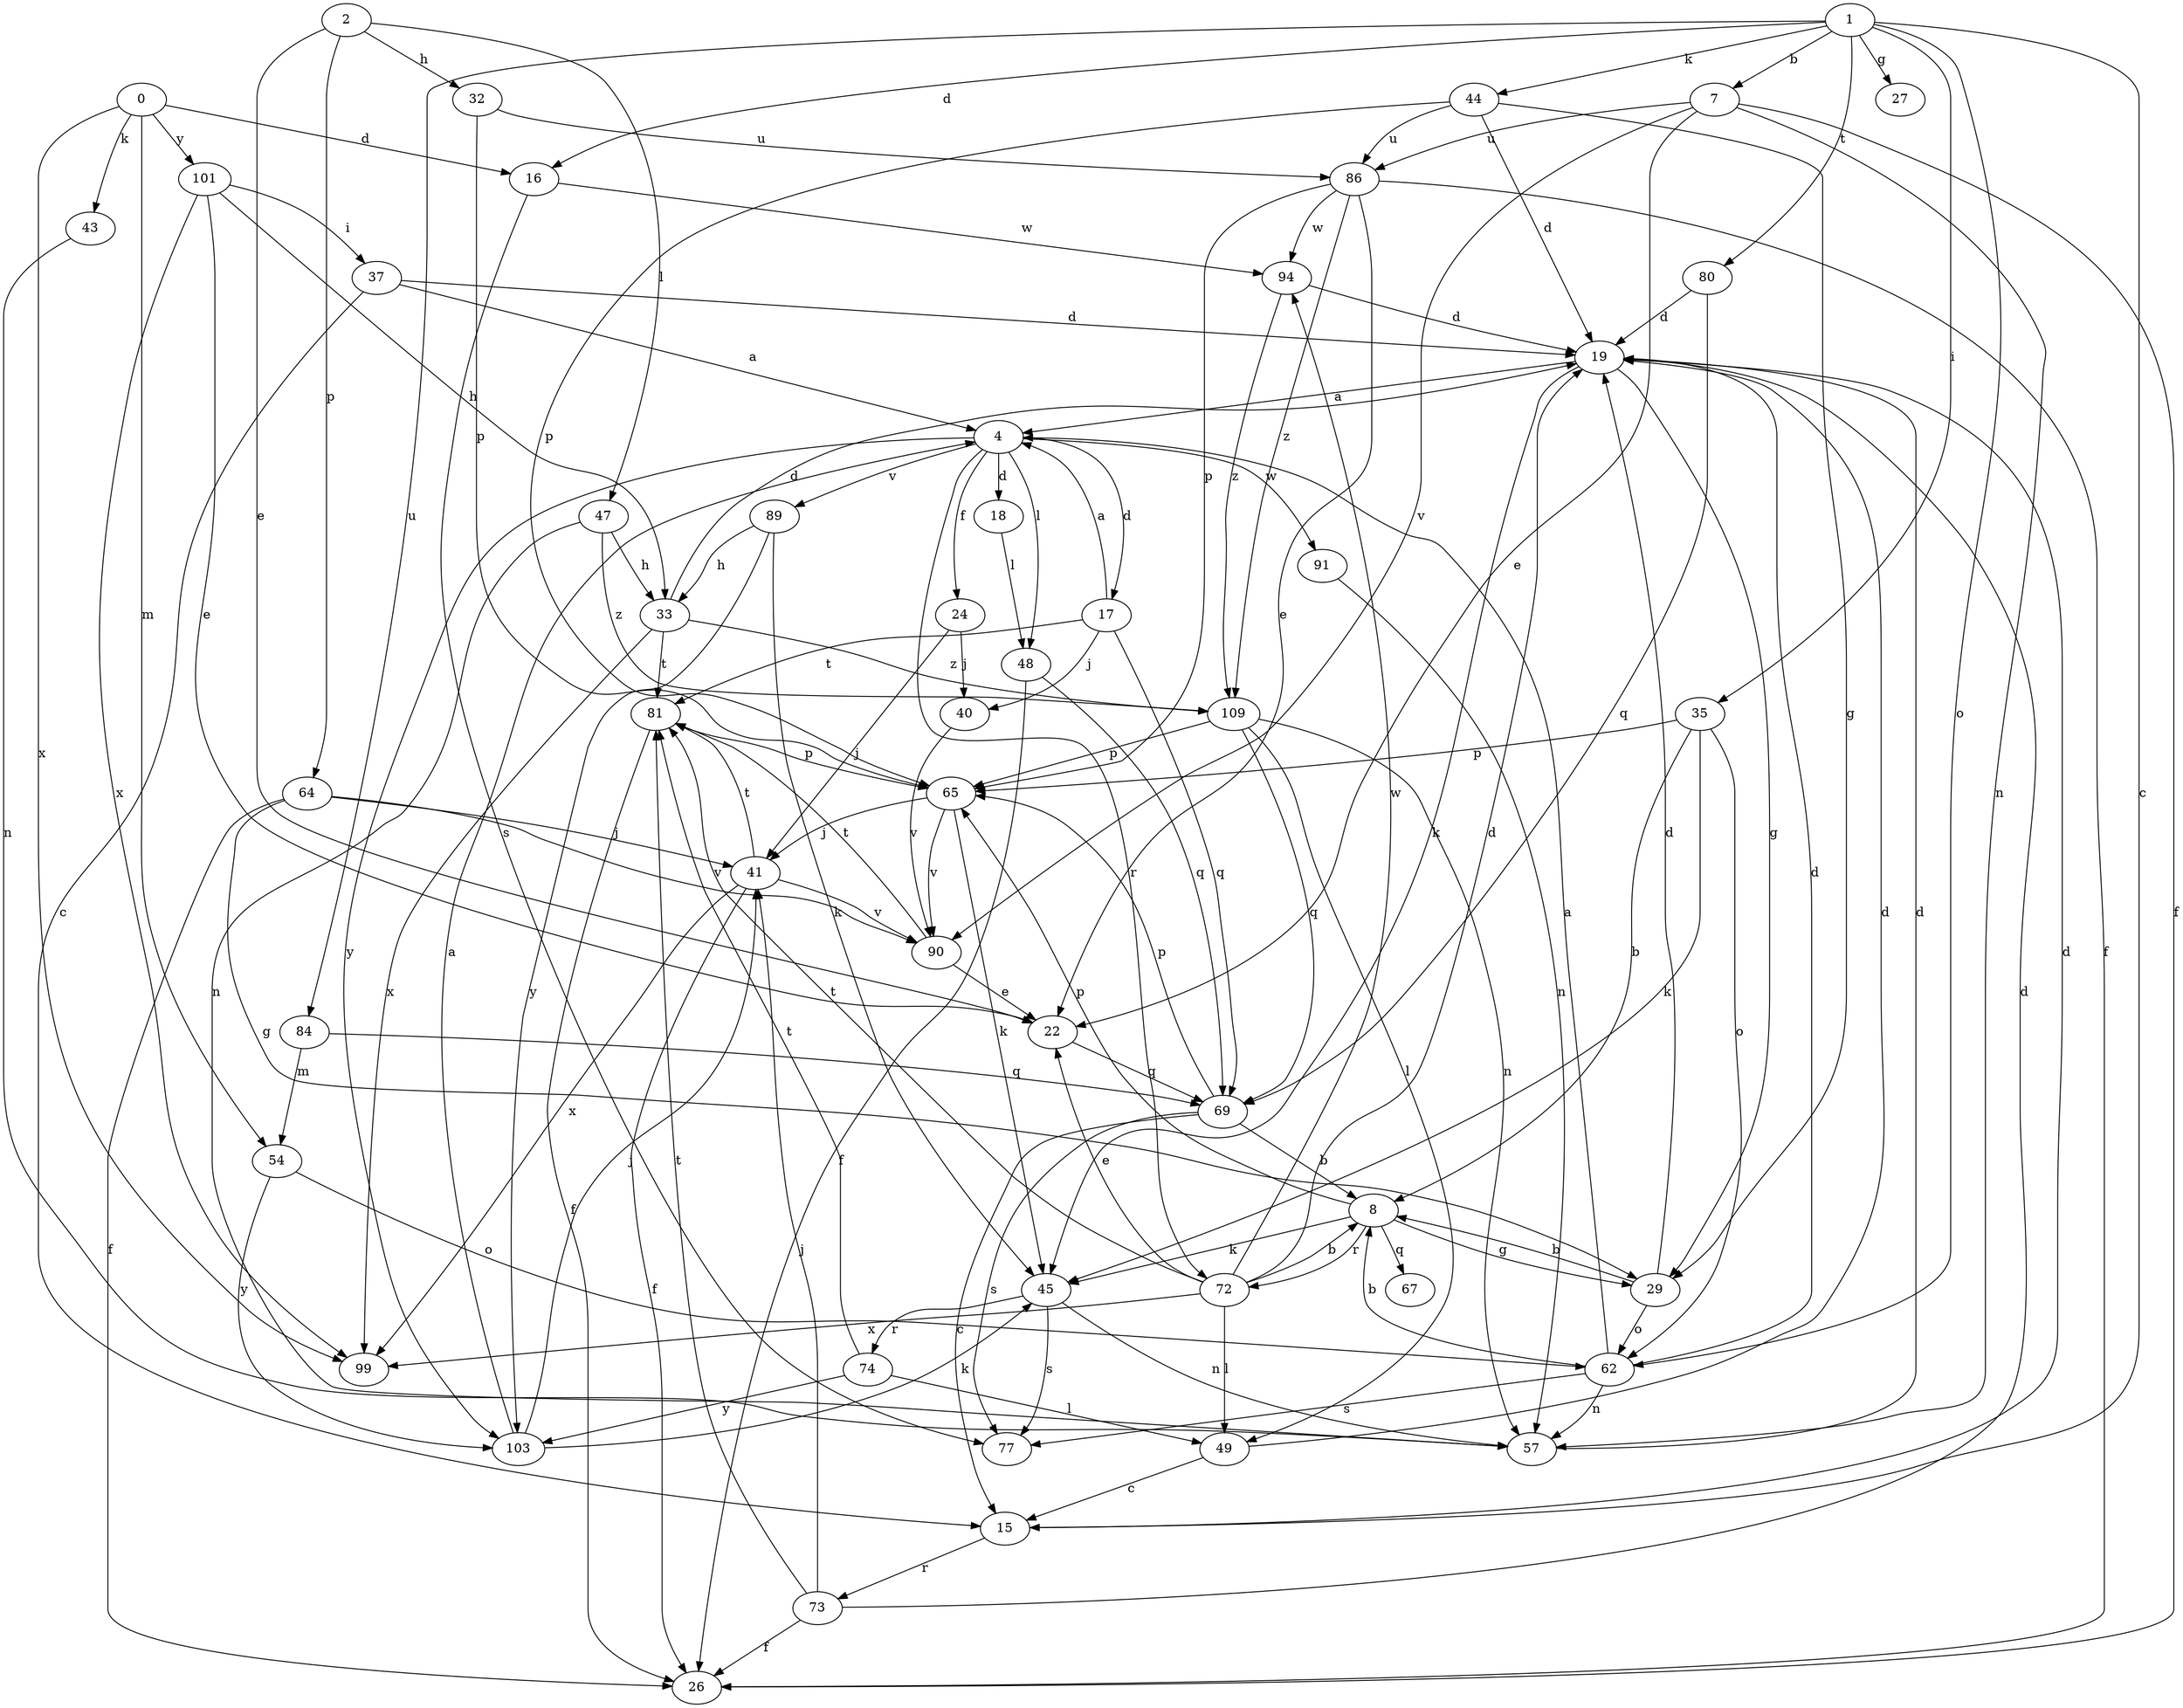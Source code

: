 strict digraph  {
0;
1;
2;
4;
7;
8;
15;
16;
17;
18;
19;
22;
24;
26;
27;
29;
32;
33;
35;
37;
40;
41;
43;
44;
45;
47;
48;
49;
54;
57;
62;
64;
65;
67;
69;
72;
73;
74;
77;
80;
81;
84;
86;
89;
90;
91;
94;
99;
101;
103;
109;
0 -> 16  [label=d];
0 -> 43  [label=k];
0 -> 54  [label=m];
0 -> 99  [label=x];
0 -> 101  [label=y];
1 -> 7  [label=b];
1 -> 15  [label=c];
1 -> 16  [label=d];
1 -> 27  [label=g];
1 -> 35  [label=i];
1 -> 44  [label=k];
1 -> 62  [label=o];
1 -> 80  [label=t];
1 -> 84  [label=u];
2 -> 22  [label=e];
2 -> 32  [label=h];
2 -> 47  [label=l];
2 -> 64  [label=p];
4 -> 17  [label=d];
4 -> 18  [label=d];
4 -> 24  [label=f];
4 -> 48  [label=l];
4 -> 72  [label=r];
4 -> 89  [label=v];
4 -> 91  [label=w];
4 -> 103  [label=y];
7 -> 22  [label=e];
7 -> 26  [label=f];
7 -> 57  [label=n];
7 -> 86  [label=u];
7 -> 90  [label=v];
8 -> 29  [label=g];
8 -> 45  [label=k];
8 -> 65  [label=p];
8 -> 67  [label=q];
8 -> 72  [label=r];
15 -> 19  [label=d];
15 -> 73  [label=r];
16 -> 77  [label=s];
16 -> 94  [label=w];
17 -> 4  [label=a];
17 -> 40  [label=j];
17 -> 69  [label=q];
17 -> 81  [label=t];
18 -> 48  [label=l];
19 -> 4  [label=a];
19 -> 29  [label=g];
19 -> 45  [label=k];
22 -> 69  [label=q];
24 -> 40  [label=j];
24 -> 41  [label=j];
29 -> 8  [label=b];
29 -> 19  [label=d];
29 -> 62  [label=o];
32 -> 65  [label=p];
32 -> 86  [label=u];
33 -> 19  [label=d];
33 -> 81  [label=t];
33 -> 99  [label=x];
33 -> 109  [label=z];
35 -> 8  [label=b];
35 -> 45  [label=k];
35 -> 62  [label=o];
35 -> 65  [label=p];
37 -> 4  [label=a];
37 -> 15  [label=c];
37 -> 19  [label=d];
40 -> 90  [label=v];
41 -> 26  [label=f];
41 -> 81  [label=t];
41 -> 90  [label=v];
41 -> 99  [label=x];
43 -> 57  [label=n];
44 -> 19  [label=d];
44 -> 29  [label=g];
44 -> 65  [label=p];
44 -> 86  [label=u];
45 -> 57  [label=n];
45 -> 74  [label=r];
45 -> 77  [label=s];
47 -> 33  [label=h];
47 -> 57  [label=n];
47 -> 109  [label=z];
48 -> 26  [label=f];
48 -> 69  [label=q];
49 -> 15  [label=c];
49 -> 19  [label=d];
54 -> 62  [label=o];
54 -> 103  [label=y];
57 -> 19  [label=d];
62 -> 4  [label=a];
62 -> 8  [label=b];
62 -> 19  [label=d];
62 -> 57  [label=n];
62 -> 77  [label=s];
64 -> 26  [label=f];
64 -> 29  [label=g];
64 -> 41  [label=j];
64 -> 90  [label=v];
65 -> 41  [label=j];
65 -> 45  [label=k];
65 -> 90  [label=v];
69 -> 8  [label=b];
69 -> 15  [label=c];
69 -> 65  [label=p];
69 -> 77  [label=s];
72 -> 8  [label=b];
72 -> 19  [label=d];
72 -> 22  [label=e];
72 -> 49  [label=l];
72 -> 81  [label=t];
72 -> 94  [label=w];
72 -> 99  [label=x];
73 -> 19  [label=d];
73 -> 26  [label=f];
73 -> 41  [label=j];
73 -> 81  [label=t];
74 -> 49  [label=l];
74 -> 81  [label=t];
74 -> 103  [label=y];
80 -> 19  [label=d];
80 -> 69  [label=q];
81 -> 26  [label=f];
81 -> 65  [label=p];
84 -> 54  [label=m];
84 -> 69  [label=q];
86 -> 22  [label=e];
86 -> 26  [label=f];
86 -> 65  [label=p];
86 -> 94  [label=w];
86 -> 109  [label=z];
89 -> 33  [label=h];
89 -> 45  [label=k];
89 -> 103  [label=y];
90 -> 22  [label=e];
90 -> 81  [label=t];
91 -> 57  [label=n];
94 -> 19  [label=d];
94 -> 109  [label=z];
101 -> 22  [label=e];
101 -> 33  [label=h];
101 -> 37  [label=i];
101 -> 99  [label=x];
103 -> 4  [label=a];
103 -> 41  [label=j];
103 -> 45  [label=k];
109 -> 49  [label=l];
109 -> 57  [label=n];
109 -> 65  [label=p];
109 -> 69  [label=q];
}
